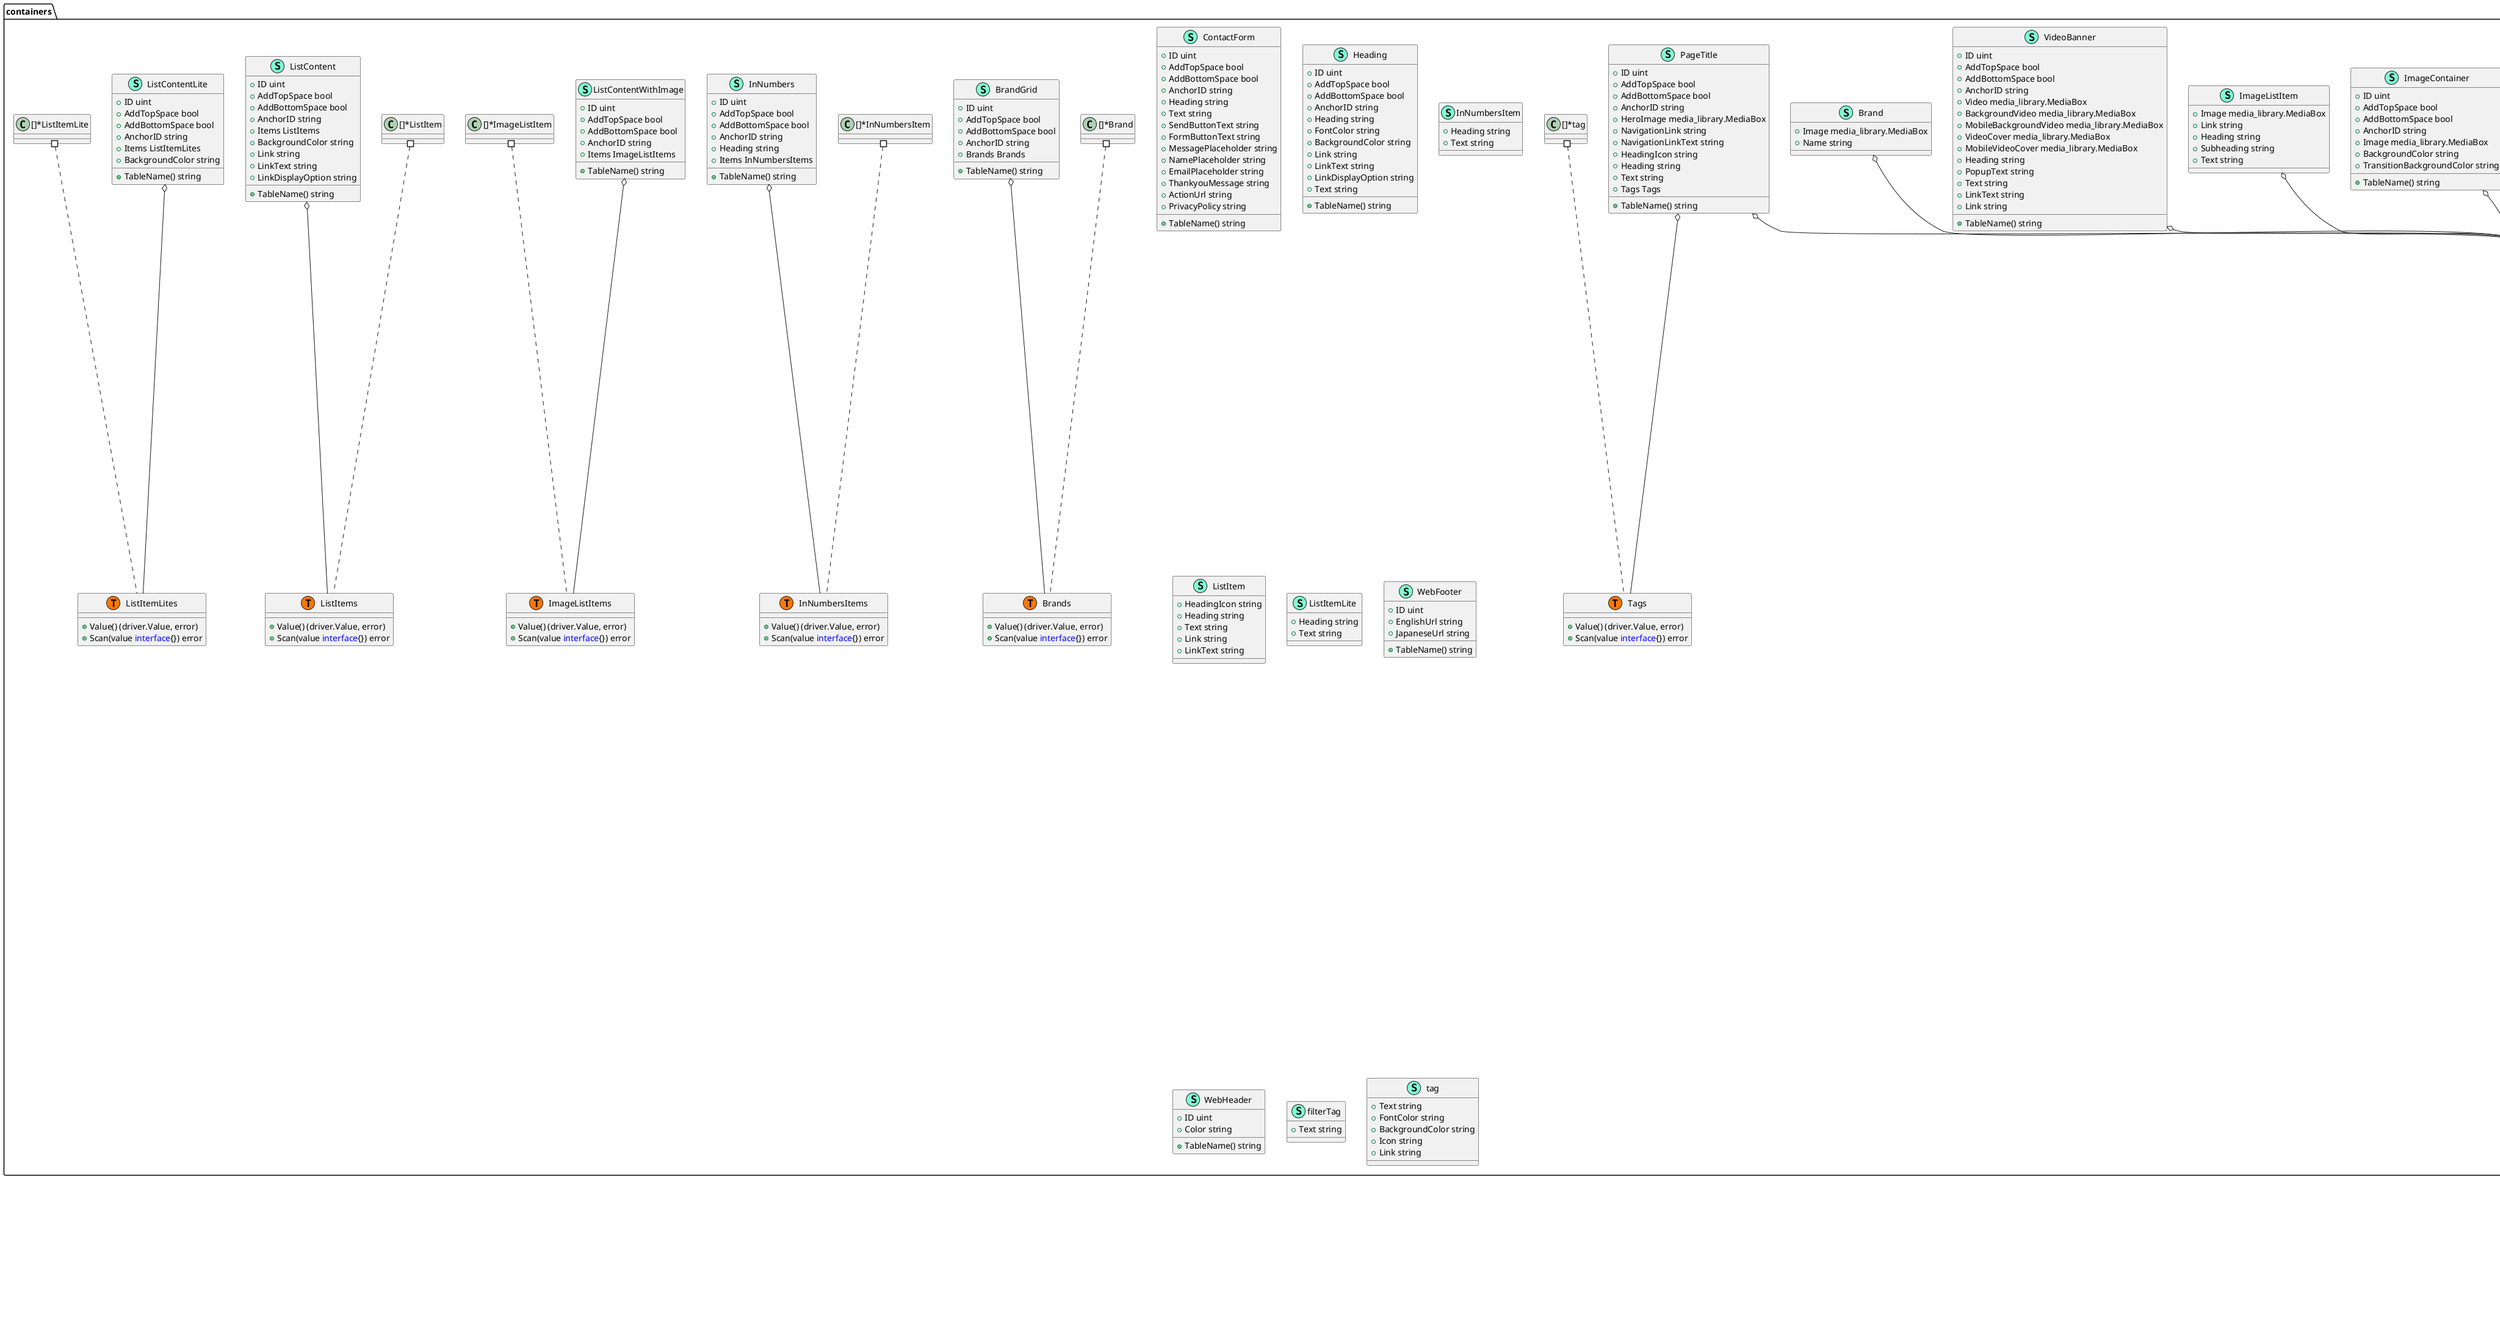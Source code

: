 @startuml
namespace containers {
    class Brand << (S,Aquamarine) >> {
        + Image media_library.MediaBox
        + Name string

    }
    class BrandGrid << (S,Aquamarine) >> {
        + ID uint
        + AddTopSpace bool
        + AddBottomSpace bool
        + AnchorID string
        + Brands Brands

        + TableName() string

    }
    class Brands << (S,Aquamarine) >> {
        + Value() (driver.Value, error)
        + Scan(value <font color=blue>interface</font>{}) error

    }
    class ContactForm << (S,Aquamarine) >> {
        + ID uint
        + AddTopSpace bool
        + AddBottomSpace bool
        + AnchorID string
        + Heading string
        + Text string
        + SendButtonText string
        + FormButtonText string
        + MessagePlaceholder string
        + NamePlaceholder string
        + EmailPlaceholder string
        + ThankyouMessage string
        + ActionUrl string
        + PrivacyPolicy string

        + TableName() string

    }
    class Heading << (S,Aquamarine) >> {
        + ID uint
        + AddTopSpace bool
        + AddBottomSpace bool
        + AnchorID string
        + Heading string
        + FontColor string
        + BackgroundColor string
        + Link string
        + LinkText string
        + LinkDisplayOption string
        + Text string

        + TableName() string

    }
    class ImageContainer << (S,Aquamarine) >> {
        + ID uint
        + AddTopSpace bool
        + AddBottomSpace bool
        + AnchorID string
        + Image media_library.MediaBox
        + BackgroundColor string
        + TransitionBackgroundColor string

        + TableName() string

    }
    class ImageListItem << (S,Aquamarine) >> {
        + Image media_library.MediaBox
        + Link string
        + Heading string
        + Subheading string
        + Text string

    }
    class ImageListItems << (S,Aquamarine) >> {
        + Value() (driver.Value, error)
        + Scan(value <font color=blue>interface</font>{}) error

    }
    class InNumbers << (S,Aquamarine) >> {
        + ID uint
        + AddTopSpace bool
        + AddBottomSpace bool
        + AnchorID string
        + Heading string
        + Items InNumbersItems

        + TableName() string

    }
    class InNumbersItem << (S,Aquamarine) >> {
        + Heading string
        + Text string

    }
    class InNumbersItems << (S,Aquamarine) >> {
        + Value() (driver.Value, error)
        + Scan(value <font color=blue>interface</font>{}) error

    }
    class ListContent << (S,Aquamarine) >> {
        + ID uint
        + AddTopSpace bool
        + AddBottomSpace bool
        + AnchorID string
        + Items ListItems
        + BackgroundColor string
        + Link string
        + LinkText string
        + LinkDisplayOption string

        + TableName() string

    }
    class ListContentLite << (S,Aquamarine) >> {
        + ID uint
        + AddTopSpace bool
        + AddBottomSpace bool
        + AnchorID string
        + Items ListItemLites
        + BackgroundColor string

        + TableName() string

    }
    class ListContentWithImage << (S,Aquamarine) >> {
        + ID uint
        + AddTopSpace bool
        + AddBottomSpace bool
        + AnchorID string
        + Items ImageListItems

        + TableName() string

    }
    class ListItem << (S,Aquamarine) >> {
        + HeadingIcon string
        + Heading string
        + Text string
        + Link string
        + LinkText string

    }
    class ListItemLite << (S,Aquamarine) >> {
        + Heading string
        + Text string

    }
    class ListItemLites << (S,Aquamarine) >> {
        + Value() (driver.Value, error)
        + Scan(value <font color=blue>interface</font>{}) error

    }
    class ListItems << (S,Aquamarine) >> {
        + Value() (driver.Value, error)
        + Scan(value <font color=blue>interface</font>{}) error

    }
    class PageTitle << (S,Aquamarine) >> {
        + ID uint
        + AddTopSpace bool
        + AddBottomSpace bool
        + AnchorID string
        + HeroImage media_library.MediaBox
        + NavigationLink string
        + NavigationLinkText string
        + HeadingIcon string
        + Heading string
        + Text string
        + Tags Tags

        + TableName() string

    }
    class Tags << (S,Aquamarine) >> {
        + Value() (driver.Value, error)
        + Scan(value <font color=blue>interface</font>{}) error

    }
    class VideoBanner << (S,Aquamarine) >> {
        + ID uint
        + AddTopSpace bool
        + AddBottomSpace bool
        + AnchorID string
        + Video media_library.MediaBox
        + BackgroundVideo media_library.MediaBox
        + MobileBackgroundVideo media_library.MediaBox
        + VideoCover media_library.MediaBox
        + MobileVideoCover media_library.MediaBox
        + Heading string
        + PopupText string
        + Text string
        + LinkText string
        + Link string

        + TableName() string

    }
    class WebFooter << (S,Aquamarine) >> {
        + ID uint
        + EnglishUrl string
        + JapaneseUrl string

        + TableName() string

    }
    class WebHeader << (S,Aquamarine) >> {
        + ID uint
        + Color string

        + TableName() string

    }
    class containers.Brands << (T, #FF7700) >>  {
    }
    class containers.ImageListItems << (T, #FF7700) >>  {
    }
    class containers.InNumbersItems << (T, #FF7700) >>  {
    }
    class containers.ListItemLites << (T, #FF7700) >>  {
    }
    class containers.ListItems << (T, #FF7700) >>  {
    }
    class containers.Tags << (T, #FF7700) >>  {
    }
    class filterTag << (S,Aquamarine) >> {
        + Text string

    }
    class tag << (S,Aquamarine) >> {
        + Text string
        + FontColor string
        + BackgroundColor string
        + Icon string
        + Link string

    }
}


"containers.Brand" o-- "media_library.MediaBox"
"containers.BrandGrid" o-- "containers.Brands"
"containers.ImageContainer" o-- "media_library.MediaBox"
"containers.ImageListItem" o-- "media_library.MediaBox"
"containers.InNumbers" o-- "containers.InNumbersItems"
"containers.ListContent" o-- "containers.ListItems"
"containers.ListContentLite" o-- "containers.ListItemLites"
"containers.ListContentWithImage" o-- "containers.ImageListItems"
"containers.PageTitle" o-- "containers.Tags"
"containers.PageTitle" o-- "media_library.MediaBox"
"containers.VideoBanner" o-- "media_library.MediaBox"

namespace pagebuilder {
    class Builder << (S,Aquamarine) >> {
        - prefix string
        - wb *web.Builder
        - db *gorm.DB
        - containerBuilders []*ContainerBuilder
        - ps *presets.Builder
        - mb *presets.ModelBuilder
        - pageStyle htmlgo.HTMLComponent
        - pageLayoutFunc PageLayoutFunc
        - preview http.Handler
        - images http.Handler
        - imagesPrefix string
        - defaultDevice string
        - publishBtnColor string
        - duplicateBtnColor string
        - templateEnabled bool

        - getDevice(ctx *web.EventContext) (string, string)
        - renderPageOrTemplate(ctx *web.EventContext, isTpl bool, pageOrTemplateID string, version string, locale string, isEditor bool) (htmlgo.HTMLComponent, *Page, error)
        - renderContainers(ctx *web.EventContext, p *Page, isEditor bool, isReadonly bool) ([]htmlgo.HTMLComponent, error)
        - renderContainersList(ctx *web.EventContext, pageID uint, pageVersion string, locale string, isReadonly bool) (htmlgo.HTMLComponent, error)
        - copyContainersToNewPageVersion(db *gorm.DB, pageID int, locale string, oldPageVersion string, newPageVersion string) error
        - copyContainersToAnotherPage(db *gorm.DB, pageID int, pageVersion string, locale string, toPageID int, toPageVersion string, toPageLocale string) error
        - localizeContainersToAnotherPage(db *gorm.DB, pageID int, pageVersion string, locale string, toPageID int, toPageVersion string, toPageLocale string) error
        - localizeCategory(db *gorm.DB, fromCategoryID uint, fromLocale string, toLocale string) error
        - createModelAfterLocalizeDemoContainer(db *gorm.DB, c *DemoContainer) error
        - getContainerBuilders(cs []*Container) []*editorContainer
        - pageEditorLayout(in web.PageFunc, config *presets.LayoutConfig) web.PageFunc

        + Prefix(v string) *Builder
        + PageStyle(v htmlgo.HTMLComponent) *Builder
        + PageLayout(v PageLayoutFunc) *Builder
        + Images(v http.Handler, imagesPrefix string) *Builder
        + DefaultDevice(v string) *Builder
        + GetPresetsBuilder() *presets.Builder
        + PublishBtnColor(v string) *Builder
        + DuplicateBtnColor(v string) *Builder
        + TemplateEnabled(v bool) *Builder
        + Configure(pb *presets.Builder, db *gorm.DB, l10nB *l10n.Builder, activityB *activity.ActivityBuilder, publisher *publish.Builder, seoCollection *seo.Collection) *presets.ModelBuilder
        + ConfigCategory(pb *presets.Builder, db *gorm.DB, l10nB *l10n.Builder) *presets.ModelBuilder
        + ConfigSharedContainer(pb *presets.Builder, db *gorm.DB) *presets.ModelBuilder
        + ConfigDemoContainer(pb *presets.Builder, db *gorm.DB) *presets.ModelBuilder
        + ConfigTemplate(pb *presets.Builder, db *gorm.DB) *presets.ModelBuilder
        + ContainerByName(name string) *ContainerBuilder
        + RegisterContainer(name string) *ContainerBuilder
        + ServeHTTP(w http.ResponseWriter, r *http.Request) 
        + PageContent(ctx *web.EventContext) (web.PageResponse, error)
        + Preview(ctx *web.EventContext) (web.PageResponse, error)
        + Editor(ctx *web.EventContext) (web.PageResponse, error)
        + AddContainer(ctx *web.EventContext) (web.EventResponse, error)
        + MoveContainer(ctx *web.EventContext) (web.EventResponse, error)
        + ToggleContainerVisibility(ctx *web.EventContext) (web.EventResponse, error)
        + DeleteContainerConfirmation(ctx *web.EventContext) (web.EventResponse, error)
        + DeleteContainer(ctx *web.EventContext) (web.EventResponse, error)
        + AddContainerToPage(pageID int, pageVersion string, locale string, containerName string) (uint, error)
        + AddSharedContainerToPage(pageID int, pageVersion string, locale string, containerName string, modelID uint) error
        + MarkAsSharedContainer(ctx *web.EventContext) (web.EventResponse, error)
        + RenameContainer(ctx *web.EventContext) (web.EventResponse, error)
        + RenameContainerDialog(ctx *web.EventContext) (web.EventResponse, error)
        + AddContainerDialog(ctx *web.EventContext) (web.EventResponse, error)

    }
    class Category << (S,Aquamarine) >> {
        + Name string
        + Path string
        + Description string
        + IndentLevel int

        + PrimarySlug() string
        + PrimaryColumnValuesBySlug(slug string) <font color=blue>map</font>[string]string
        + TableName() string

    }
    class Container << (S,Aquamarine) >> {
        + PageID uint
        + PageVersion string
        + ModelName string
        + ModelID uint
        + DisplayOrder float64
        + Shared bool
        + Hidden bool
        + DisplayName string
        + LocalizeFromModelID uint

        + PrimarySlug() string
        + PrimaryColumnValuesBySlug(slug string) <font color=blue>map</font>[string]string
        + TableName() string

    }
    class ContainerBuilder << (S,Aquamarine) >> {
        - builder *Builder
        - name string
        - mb *presets.ModelBuilder
        - model <font color=blue>interface</font>{}
        - modelType reflect.Type
        - renderFunc RenderFunc
        - cover string

        - configureRelatedOnlinePagesTab() 

        + Model(m <font color=blue>interface</font>{}) *ContainerBuilder
        + URIName(uri string) *ContainerBuilder
        + GetModelBuilder() *presets.ModelBuilder
        + RenderFunc(v RenderFunc) *ContainerBuilder
        + Cover(v string) *ContainerBuilder
        + NewModel() <font color=blue>interface</font>{}
        + ModelTypeName() string
        + Editing(vs ...<font color=blue>interface</font>{}) *presets.EditingBuilder

    }
    class ContainerSorter << (S,Aquamarine) >> {
        + Items []ContainerSorterItem

    }
    class ContainerSorterItem << (S,Aquamarine) >> {
        + Index int
        + Label string
        + ModelName string
        + ModelID string
        + DisplayName string
        + ContainerID string
        + URL string
        + Shared bool
        + VisibilityIcon string
        + ParamID string

    }
    class DemoContainer << (S,Aquamarine) >> {
        + ModelName string
        + ModelID uint

        + PrimarySlug() string
        + PrimaryColumnValuesBySlug(slug string) <font color=blue>map</font>[string]string
        + TableName() string

    }
    class Messages << (S,Aquamarine) >> {
        + Category string
        + Preview string
        + Containers string
        + AddContainers string
        + New string
        + Shared string
        + Select string
        + SelectedTemplateLabel string
        + CreateFromTemplate string
        + ChangeTemplate string
        + RelatedOnlinePages string
        + RepublishAllRelatedOnlinePages string
        + Unnamed string
        + NotDescribed string
        + Blank string
        + NewPage string
        + Duplicate string
        + FilterTabAllVersions string
        + FilterTabOnlineVersion string
        + FilterTabNamedVersions string
        + Rename string

    }
    class Page << (S,Aquamarine) >> {
        + Title string
        + Slug string
        + CategoryID uint
        + SEO seo.Setting

        - getPublishUrl(localePath string, categoryPath string) string
        - getAccessUrl(publishUrl string) string
        - getPublishContent(b *Builder, ctx context.Context) (string, error)

        + GetID() uint
        + TableName() string
        + L10nON() 
        + PrimarySlug() string
        + PrimaryColumnValuesBySlug(slug string) <font color=blue>map</font>[string]string
        + PermissionRN() []string
        + GetCategory(db *gorm.DB) (Category, error)
        + GetPublishActions(db *gorm.DB, ctx context.Context, storage oss.StorageInterface) ([]*publish.PublishAction, error)
        + GetUnPublishActions(db *gorm.DB, ctx context.Context, storage oss.StorageInterface) ([]*publish.PublishAction, error)

    }
    class PageLayoutInput << (S,Aquamarine) >> {
        + Page *Page
        + SeoTags template.HTML
        + CanonicalLink template.HTML
        + StructuredData template.HTML
        + FreeStyleCss []string
        + FreeStyleTopJs []string
        + FreeStyleBottomJs []string
        + Header htmlgo.HTMLComponent
        + Footer htmlgo.HTMLComponent
        + IsEditor bool
        + EditorCss []htmlgo.HTMLComponent
        + IsPreview bool

    }
    class RenderInput << (S,Aquamarine) >> {
        + Page *Page
        + IsEditor bool
        + IsReadonly bool
        + Device string

    }
    class Template << (S,Aquamarine) >> {
        + Name string
        + Description string

        + GetID() uint
        + PrimarySlug() string
        + PrimaryColumnValuesBySlug(slug string) <font color=blue>map</font>[string]string
        + TableName() string
        + Page() *Page

    }
    class editorContainer << (S,Aquamarine) >> {
        - builder *ContainerBuilder
        - container *Container

    }
    class pagePathInfo << (S,Aquamarine) >> {
        + ID uint
        + Version string
        + LocaleCode string
        + CategoryPath string
        + Slug string

    }
    class pagebuilder.PageLayoutFunc << (T, #FF7700) >>  {
    }
    class pagebuilder.RenderFunc << (T, #FF7700) >>  {
    }
    class "<font color=blue>func</font>(<font color=blue>interface</font>{}, *RenderInput, *web.EventContext) htmlgo.HTMLComponent" as fontcolorbluefuncfontfontcolorblueinterfacefontRenderInputwebEventContexthtmlgoHTMLComponent {
        'This class was created so that we can correctly have an alias pointing to this name. Since it contains dots that can break namespaces
    }
    class "<font color=blue>func</font>(htmlgo.HTMLComponent, *PageLayoutInput, *web.EventContext) htmlgo.HTMLComponent" as fontcolorbluefuncfonthtmlgoHTMLComponentPageLayoutInputwebEventContexthtmlgoHTMLComponent {
        'This class was created so that we can correctly have an alias pointing to this name. Since it contains dots that can break namespaces
    }
}
"gorm.Model" <--* "pagebuilder.Category"
"l10n.Locale" <--* "pagebuilder.Category"
"gorm.Model" <--* "pagebuilder.Container"
"l10n.Locale" <--* "pagebuilder.Container"
"gorm.Model" <--* "pagebuilder.DemoContainer"
"l10n.Locale" <--* "pagebuilder.DemoContainer"
"gorm.Model" <--* "pagebuilder.Page"
"l10n.Locale" <--* "pagebuilder.Page"
"publish.Schedule" <--* "pagebuilder.Page"
"publish.Status" <--* "pagebuilder.Page"
"publish.Version" <--* "pagebuilder.Page"
"gorm.Model" <--* "pagebuilder.Template"
"l10n.Locale" <--* "pagebuilder.Template"


"pagebuilder.ContainerSorter" o-- "pagebuilder.ContainerSorterItem"
"pagebuilder.Page" o-- "seo.Setting"
"pagebuilder.PageLayoutInput" o-- "htmlgo.HTMLComponent"
"pagebuilder.PageLayoutInput" o-- "pagebuilder.Page"
"pagebuilder.PageLayoutInput" o-- "template.HTML"
"pagebuilder.RenderInput" o-- "pagebuilder.Page"

"containers.[]*Brand" #.. "containers.Brands"
"containers.[]*ImageListItem" #.. "containers.ImageListItems"
"containers.[]*InNumbersItem" #.. "containers.InNumbersItems"
"containers.[]*ListItem" #.. "containers.ListItems"
"containers.[]*ListItemLite" #.. "containers.ListItemLites"
"containers.[]*tag" #.. "containers.Tags"
"pagebuilder.fontcolorbluefuncfontfontcolorblueinterfacefontRenderInputwebEventContexthtmlgoHTMLComponent" #.. "pagebuilder.RenderFunc"
"pagebuilder.fontcolorbluefuncfonthtmlgoHTMLComponentPageLayoutInputwebEventContexthtmlgoHTMLComponent" #.. "pagebuilder.PageLayoutFunc"
@enduml
